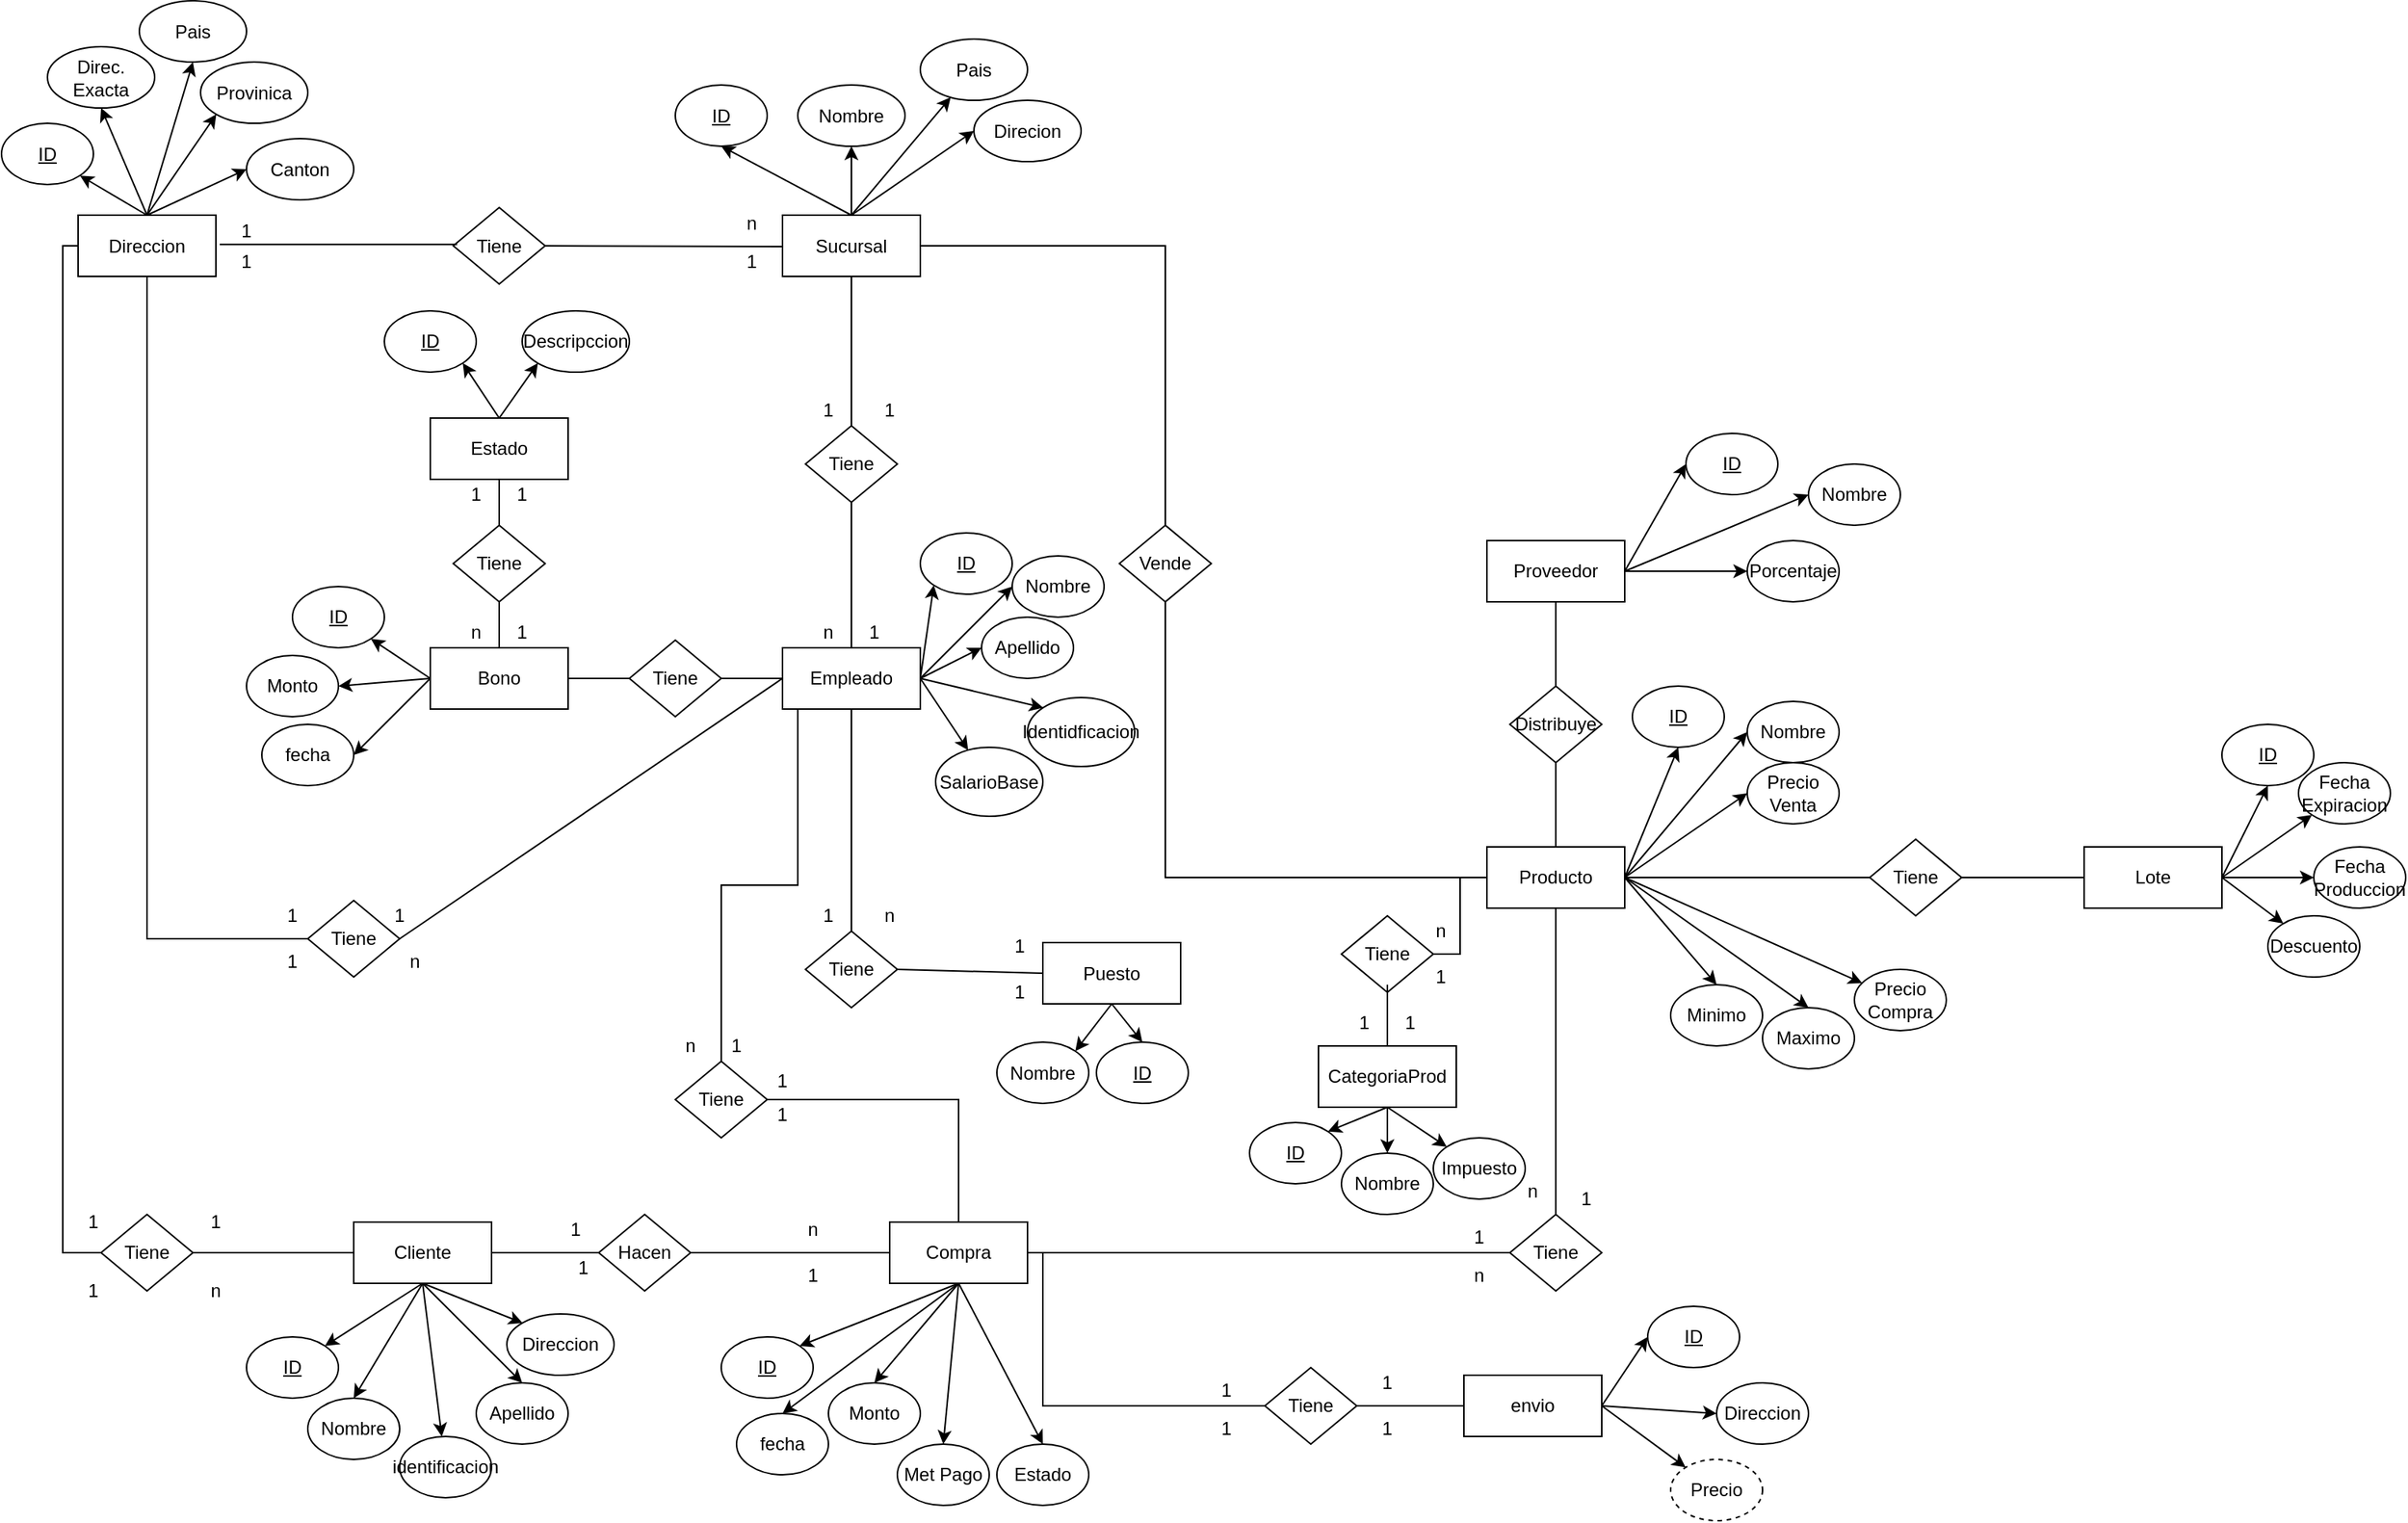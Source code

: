 <mxfile version="15.7.1" type="github">
  <diagram id="ENGJdk5pA8UJw1FiYDUX" name="Page-1">
    <mxGraphModel dx="2297" dy="1850" grid="1" gridSize="10" guides="1" tooltips="1" connect="1" arrows="1" fold="1" page="1" pageScale="1" pageWidth="850" pageHeight="1100" math="0" shadow="0">
      <root>
        <mxCell id="0" />
        <mxCell id="1" parent="0" />
        <mxCell id="Ehb19PiIv6LKmTPcDfT7-22" style="rounded=0;orthogonalLoop=1;jettySize=auto;html=1;exitX=0.5;exitY=0;exitDx=0;exitDy=0;entryX=0.5;entryY=1;entryDx=0;entryDy=0;" parent="1" source="Ehb19PiIv6LKmTPcDfT7-1" target="Ehb19PiIv6LKmTPcDfT7-20" edge="1">
          <mxGeometry relative="1" as="geometry" />
        </mxCell>
        <mxCell id="Ehb19PiIv6LKmTPcDfT7-23" style="edgeStyle=none;rounded=0;orthogonalLoop=1;jettySize=auto;html=1;exitX=0.5;exitY=0;exitDx=0;exitDy=0;entryX=0.5;entryY=1;entryDx=0;entryDy=0;" parent="1" source="Ehb19PiIv6LKmTPcDfT7-1" target="Ehb19PiIv6LKmTPcDfT7-9" edge="1">
          <mxGeometry relative="1" as="geometry" />
        </mxCell>
        <mxCell id="Ehb19PiIv6LKmTPcDfT7-24" style="edgeStyle=none;rounded=0;orthogonalLoop=1;jettySize=auto;html=1;exitX=0.5;exitY=0;exitDx=0;exitDy=0;" parent="1" source="Ehb19PiIv6LKmTPcDfT7-1" target="Ehb19PiIv6LKmTPcDfT7-10" edge="1">
          <mxGeometry relative="1" as="geometry" />
        </mxCell>
        <mxCell id="rZ9lUl_BrtyxJuCUCGFe-35" style="edgeStyle=none;rounded=0;orthogonalLoop=1;jettySize=auto;html=1;exitX=0.5;exitY=0;exitDx=0;exitDy=0;entryX=0;entryY=0.5;entryDx=0;entryDy=0;" edge="1" parent="1" source="Ehb19PiIv6LKmTPcDfT7-1" target="rZ9lUl_BrtyxJuCUCGFe-34">
          <mxGeometry relative="1" as="geometry" />
        </mxCell>
        <mxCell id="Ehb19PiIv6LKmTPcDfT7-1" value="Sucursal" style="rounded=0;whiteSpace=wrap;html=1;" parent="1" vertex="1">
          <mxGeometry x="10" y="-842.5" width="90" height="40" as="geometry" />
        </mxCell>
        <mxCell id="rZ9lUl_BrtyxJuCUCGFe-1" style="rounded=0;orthogonalLoop=1;jettySize=auto;html=1;exitX=1;exitY=0.5;exitDx=0;exitDy=0;entryX=0;entryY=1;entryDx=0;entryDy=0;" edge="1" parent="1" source="Ehb19PiIv6LKmTPcDfT7-2" target="Ehb19PiIv6LKmTPcDfT7-19">
          <mxGeometry relative="1" as="geometry" />
        </mxCell>
        <mxCell id="rZ9lUl_BrtyxJuCUCGFe-2" style="edgeStyle=none;rounded=0;orthogonalLoop=1;jettySize=auto;html=1;exitX=1;exitY=0.5;exitDx=0;exitDy=0;entryX=0;entryY=0.5;entryDx=0;entryDy=0;" edge="1" parent="1" source="Ehb19PiIv6LKmTPcDfT7-2" target="Ehb19PiIv6LKmTPcDfT7-11">
          <mxGeometry relative="1" as="geometry" />
        </mxCell>
        <mxCell id="rZ9lUl_BrtyxJuCUCGFe-3" style="edgeStyle=none;rounded=0;orthogonalLoop=1;jettySize=auto;html=1;exitX=1;exitY=0.5;exitDx=0;exitDy=0;entryX=0;entryY=0.5;entryDx=0;entryDy=0;" edge="1" parent="1" source="Ehb19PiIv6LKmTPcDfT7-2" target="Ehb19PiIv6LKmTPcDfT7-13">
          <mxGeometry relative="1" as="geometry" />
        </mxCell>
        <mxCell id="rZ9lUl_BrtyxJuCUCGFe-191" style="rounded=0;orthogonalLoop=1;jettySize=auto;html=1;exitX=1;exitY=0.5;exitDx=0;exitDy=0;entryX=0;entryY=0;entryDx=0;entryDy=0;" edge="1" parent="1" source="Ehb19PiIv6LKmTPcDfT7-2" target="rZ9lUl_BrtyxJuCUCGFe-189">
          <mxGeometry relative="1" as="geometry" />
        </mxCell>
        <mxCell id="rZ9lUl_BrtyxJuCUCGFe-192" style="edgeStyle=none;rounded=0;orthogonalLoop=1;jettySize=auto;html=1;exitX=1;exitY=0.5;exitDx=0;exitDy=0;" edge="1" parent="1" source="Ehb19PiIv6LKmTPcDfT7-2" target="Ehb19PiIv6LKmTPcDfT7-14">
          <mxGeometry relative="1" as="geometry" />
        </mxCell>
        <mxCell id="Ehb19PiIv6LKmTPcDfT7-2" value="Empleado" style="rounded=0;whiteSpace=wrap;html=1;" parent="1" vertex="1">
          <mxGeometry x="10" y="-560" width="90" height="40" as="geometry" />
        </mxCell>
        <mxCell id="Ehb19PiIv6LKmTPcDfT7-41" style="edgeStyle=none;rounded=0;orthogonalLoop=1;jettySize=auto;html=1;exitX=1;exitY=0.5;exitDx=0;exitDy=0;entryX=0;entryY=0.5;entryDx=0;entryDy=0;" parent="1" source="Ehb19PiIv6LKmTPcDfT7-3" target="Ehb19PiIv6LKmTPcDfT7-21" edge="1">
          <mxGeometry relative="1" as="geometry" />
        </mxCell>
        <mxCell id="Ehb19PiIv6LKmTPcDfT7-42" style="edgeStyle=none;rounded=0;orthogonalLoop=1;jettySize=auto;html=1;exitX=1;exitY=0.5;exitDx=0;exitDy=0;entryX=0;entryY=0.5;entryDx=0;entryDy=0;" parent="1" source="Ehb19PiIv6LKmTPcDfT7-3" target="Ehb19PiIv6LKmTPcDfT7-16" edge="1">
          <mxGeometry relative="1" as="geometry" />
        </mxCell>
        <mxCell id="Ehb19PiIv6LKmTPcDfT7-43" style="edgeStyle=none;rounded=0;orthogonalLoop=1;jettySize=auto;html=1;exitX=1;exitY=0.5;exitDx=0;exitDy=0;entryX=0;entryY=0.5;entryDx=0;entryDy=0;" parent="1" source="Ehb19PiIv6LKmTPcDfT7-3" target="Ehb19PiIv6LKmTPcDfT7-17" edge="1">
          <mxGeometry relative="1" as="geometry" />
        </mxCell>
        <mxCell id="Ehb19PiIv6LKmTPcDfT7-3" value="Proveedor" style="rounded=0;whiteSpace=wrap;html=1;" parent="1" vertex="1">
          <mxGeometry x="470" y="-630" width="90" height="40" as="geometry" />
        </mxCell>
        <mxCell id="Ehb19PiIv6LKmTPcDfT7-51" style="edgeStyle=none;rounded=0;orthogonalLoop=1;jettySize=auto;html=1;exitX=1;exitY=0.5;exitDx=0;exitDy=0;entryX=0;entryY=0.5;entryDx=0;entryDy=0;" parent="1" source="Ehb19PiIv6LKmTPcDfT7-4" target="Ehb19PiIv6LKmTPcDfT7-47" edge="1">
          <mxGeometry relative="1" as="geometry" />
        </mxCell>
        <mxCell id="Ehb19PiIv6LKmTPcDfT7-52" style="edgeStyle=none;rounded=0;orthogonalLoop=1;jettySize=auto;html=1;exitX=1;exitY=0.5;exitDx=0;exitDy=0;entryX=0;entryY=0.5;entryDx=0;entryDy=0;" parent="1" source="Ehb19PiIv6LKmTPcDfT7-4" target="Ehb19PiIv6LKmTPcDfT7-49" edge="1">
          <mxGeometry relative="1" as="geometry" />
        </mxCell>
        <mxCell id="Ehb19PiIv6LKmTPcDfT7-53" style="edgeStyle=none;rounded=0;orthogonalLoop=1;jettySize=auto;html=1;exitX=1;exitY=0.5;exitDx=0;exitDy=0;" parent="1" source="Ehb19PiIv6LKmTPcDfT7-4" target="Ehb19PiIv6LKmTPcDfT7-48" edge="1">
          <mxGeometry relative="1" as="geometry" />
        </mxCell>
        <mxCell id="rZ9lUl_BrtyxJuCUCGFe-23" style="edgeStyle=none;rounded=0;orthogonalLoop=1;jettySize=auto;html=1;exitX=1;exitY=0.5;exitDx=0;exitDy=0;entryX=0.5;entryY=0;entryDx=0;entryDy=0;" edge="1" parent="1" source="Ehb19PiIv6LKmTPcDfT7-4" target="rZ9lUl_BrtyxJuCUCGFe-22">
          <mxGeometry relative="1" as="geometry" />
        </mxCell>
        <mxCell id="rZ9lUl_BrtyxJuCUCGFe-24" style="edgeStyle=none;rounded=0;orthogonalLoop=1;jettySize=auto;html=1;exitX=1;exitY=0.5;exitDx=0;exitDy=0;entryX=0.5;entryY=0;entryDx=0;entryDy=0;" edge="1" parent="1" source="Ehb19PiIv6LKmTPcDfT7-4" target="rZ9lUl_BrtyxJuCUCGFe-21">
          <mxGeometry relative="1" as="geometry" />
        </mxCell>
        <mxCell id="rZ9lUl_BrtyxJuCUCGFe-60" style="edgeStyle=none;rounded=0;orthogonalLoop=1;jettySize=auto;html=1;exitX=1;exitY=0.5;exitDx=0;exitDy=0;entryX=0.5;entryY=1;entryDx=0;entryDy=0;" edge="1" parent="1" source="Ehb19PiIv6LKmTPcDfT7-4" target="rZ9lUl_BrtyxJuCUCGFe-59">
          <mxGeometry relative="1" as="geometry" />
        </mxCell>
        <mxCell id="Ehb19PiIv6LKmTPcDfT7-4" value="Producto" style="rounded=0;whiteSpace=wrap;html=1;" parent="1" vertex="1">
          <mxGeometry x="470" y="-430" width="90" height="40" as="geometry" />
        </mxCell>
        <mxCell id="rZ9lUl_BrtyxJuCUCGFe-163" style="edgeStyle=none;rounded=0;orthogonalLoop=1;jettySize=auto;html=1;exitX=0.5;exitY=1;exitDx=0;exitDy=0;entryX=0;entryY=0;entryDx=0;entryDy=0;" edge="1" parent="1" source="Ehb19PiIv6LKmTPcDfT7-5" target="rZ9lUl_BrtyxJuCUCGFe-25">
          <mxGeometry relative="1" as="geometry" />
        </mxCell>
        <mxCell id="rZ9lUl_BrtyxJuCUCGFe-164" style="edgeStyle=none;rounded=0;orthogonalLoop=1;jettySize=auto;html=1;exitX=0.5;exitY=1;exitDx=0;exitDy=0;entryX=0.5;entryY=0;entryDx=0;entryDy=0;" edge="1" parent="1" source="Ehb19PiIv6LKmTPcDfT7-5" target="Ehb19PiIv6LKmTPcDfT7-76">
          <mxGeometry relative="1" as="geometry" />
        </mxCell>
        <mxCell id="rZ9lUl_BrtyxJuCUCGFe-165" style="edgeStyle=none;rounded=0;orthogonalLoop=1;jettySize=auto;html=1;exitX=0.5;exitY=1;exitDx=0;exitDy=0;entryX=1;entryY=0;entryDx=0;entryDy=0;" edge="1" parent="1" source="Ehb19PiIv6LKmTPcDfT7-5" target="Ehb19PiIv6LKmTPcDfT7-75">
          <mxGeometry relative="1" as="geometry" />
        </mxCell>
        <mxCell id="Ehb19PiIv6LKmTPcDfT7-5" value="CategoriaProd" style="rounded=0;whiteSpace=wrap;html=1;" parent="1" vertex="1">
          <mxGeometry x="360" y="-300" width="90" height="40" as="geometry" />
        </mxCell>
        <mxCell id="rZ9lUl_BrtyxJuCUCGFe-118" style="edgeStyle=none;rounded=0;orthogonalLoop=1;jettySize=auto;html=1;exitX=0.5;exitY=1;exitDx=0;exitDy=0;entryX=0;entryY=0;entryDx=0;entryDy=0;" edge="1" parent="1" source="Ehb19PiIv6LKmTPcDfT7-6" target="Ehb19PiIv6LKmTPcDfT7-70">
          <mxGeometry relative="1" as="geometry" />
        </mxCell>
        <mxCell id="rZ9lUl_BrtyxJuCUCGFe-119" style="edgeStyle=none;rounded=0;orthogonalLoop=1;jettySize=auto;html=1;exitX=0.5;exitY=1;exitDx=0;exitDy=0;entryX=0.5;entryY=0;entryDx=0;entryDy=0;" edge="1" parent="1" source="Ehb19PiIv6LKmTPcDfT7-6" target="Ehb19PiIv6LKmTPcDfT7-66">
          <mxGeometry relative="1" as="geometry" />
        </mxCell>
        <mxCell id="rZ9lUl_BrtyxJuCUCGFe-120" style="edgeStyle=none;rounded=0;orthogonalLoop=1;jettySize=auto;html=1;exitX=0.5;exitY=1;exitDx=0;exitDy=0;entryX=0.5;entryY=0;entryDx=0;entryDy=0;" edge="1" parent="1" source="Ehb19PiIv6LKmTPcDfT7-6" target="Ehb19PiIv6LKmTPcDfT7-65">
          <mxGeometry relative="1" as="geometry" />
        </mxCell>
        <mxCell id="rZ9lUl_BrtyxJuCUCGFe-121" style="edgeStyle=none;rounded=0;orthogonalLoop=1;jettySize=auto;html=1;exitX=0.5;exitY=1;exitDx=0;exitDy=0;entryX=1;entryY=0;entryDx=0;entryDy=0;" edge="1" parent="1" source="Ehb19PiIv6LKmTPcDfT7-6" target="Ehb19PiIv6LKmTPcDfT7-64">
          <mxGeometry relative="1" as="geometry" />
        </mxCell>
        <mxCell id="rZ9lUl_BrtyxJuCUCGFe-152" style="rounded=0;orthogonalLoop=1;jettySize=auto;html=1;exitX=0.5;exitY=1;exitDx=0;exitDy=0;" edge="1" parent="1" source="Ehb19PiIv6LKmTPcDfT7-6" target="rZ9lUl_BrtyxJuCUCGFe-151">
          <mxGeometry relative="1" as="geometry" />
        </mxCell>
        <mxCell id="Ehb19PiIv6LKmTPcDfT7-6" value="Cliente" style="rounded=0;whiteSpace=wrap;html=1;" parent="1" vertex="1">
          <mxGeometry x="-270" y="-185" width="90" height="40" as="geometry" />
        </mxCell>
        <mxCell id="Ehb19PiIv6LKmTPcDfT7-63" style="edgeStyle=none;rounded=0;orthogonalLoop=1;jettySize=auto;html=1;exitX=0.5;exitY=1;exitDx=0;exitDy=0;entryX=0.5;entryY=0;entryDx=0;entryDy=0;" parent="1" source="Ehb19PiIv6LKmTPcDfT7-7" target="Ehb19PiIv6LKmTPcDfT7-62" edge="1">
          <mxGeometry relative="1" as="geometry" />
        </mxCell>
        <mxCell id="rZ9lUl_BrtyxJuCUCGFe-28" style="edgeStyle=none;rounded=0;orthogonalLoop=1;jettySize=auto;html=1;exitX=0.5;exitY=1;exitDx=0;exitDy=0;entryX=0.5;entryY=0;entryDx=0;entryDy=0;" edge="1" parent="1" source="Ehb19PiIv6LKmTPcDfT7-7" target="rZ9lUl_BrtyxJuCUCGFe-27">
          <mxGeometry relative="1" as="geometry" />
        </mxCell>
        <mxCell id="rZ9lUl_BrtyxJuCUCGFe-33" style="edgeStyle=none;rounded=0;orthogonalLoop=1;jettySize=auto;html=1;exitX=0.5;exitY=1;exitDx=0;exitDy=0;entryX=0.5;entryY=0;entryDx=0;entryDy=0;" edge="1" parent="1" source="Ehb19PiIv6LKmTPcDfT7-7" target="rZ9lUl_BrtyxJuCUCGFe-31">
          <mxGeometry relative="1" as="geometry" />
        </mxCell>
        <mxCell id="rZ9lUl_BrtyxJuCUCGFe-160" style="edgeStyle=none;rounded=0;orthogonalLoop=1;jettySize=auto;html=1;exitX=0.5;exitY=1;exitDx=0;exitDy=0;entryX=0.5;entryY=0;entryDx=0;entryDy=0;" edge="1" parent="1" source="Ehb19PiIv6LKmTPcDfT7-7" target="rZ9lUl_BrtyxJuCUCGFe-159">
          <mxGeometry relative="1" as="geometry" />
        </mxCell>
        <mxCell id="rZ9lUl_BrtyxJuCUCGFe-176" style="rounded=0;orthogonalLoop=1;jettySize=auto;html=1;exitX=0.5;exitY=1;exitDx=0;exitDy=0;entryX=1;entryY=0;entryDx=0;entryDy=0;" edge="1" parent="1" source="Ehb19PiIv6LKmTPcDfT7-7" target="Ehb19PiIv6LKmTPcDfT7-60">
          <mxGeometry relative="1" as="geometry" />
        </mxCell>
        <mxCell id="Ehb19PiIv6LKmTPcDfT7-7" value="Compra" style="rounded=0;whiteSpace=wrap;html=1;" parent="1" vertex="1">
          <mxGeometry x="80" y="-185" width="90" height="40" as="geometry" />
        </mxCell>
        <mxCell id="Ehb19PiIv6LKmTPcDfT7-9" value="Nombre" style="ellipse;whiteSpace=wrap;html=1;" parent="1" vertex="1">
          <mxGeometry x="20" y="-927.5" width="70" height="40" as="geometry" />
        </mxCell>
        <mxCell id="Ehb19PiIv6LKmTPcDfT7-10" value="Pais" style="ellipse;whiteSpace=wrap;html=1;" parent="1" vertex="1">
          <mxGeometry x="100" y="-957.5" width="70" height="40" as="geometry" />
        </mxCell>
        <mxCell id="Ehb19PiIv6LKmTPcDfT7-11" value="Nombre" style="ellipse;whiteSpace=wrap;html=1;" parent="1" vertex="1">
          <mxGeometry x="160" y="-620" width="60" height="40" as="geometry" />
        </mxCell>
        <mxCell id="Ehb19PiIv6LKmTPcDfT7-13" value="Apellido" style="ellipse;whiteSpace=wrap;html=1;" parent="1" vertex="1">
          <mxGeometry x="140" y="-580" width="60" height="40" as="geometry" />
        </mxCell>
        <mxCell id="Ehb19PiIv6LKmTPcDfT7-14" value="SalarioBase" style="ellipse;whiteSpace=wrap;html=1;" parent="1" vertex="1">
          <mxGeometry x="110" y="-495" width="70" height="45" as="geometry" />
        </mxCell>
        <mxCell id="Ehb19PiIv6LKmTPcDfT7-16" value="Nombre" style="ellipse;whiteSpace=wrap;html=1;" parent="1" vertex="1">
          <mxGeometry x="680" y="-680" width="60" height="40" as="geometry" />
        </mxCell>
        <mxCell id="Ehb19PiIv6LKmTPcDfT7-17" value="Porcentaje" style="ellipse;whiteSpace=wrap;html=1;" parent="1" vertex="1">
          <mxGeometry x="640" y="-630" width="60" height="40" as="geometry" />
        </mxCell>
        <mxCell id="Ehb19PiIv6LKmTPcDfT7-19" value="&lt;u&gt;ID&lt;/u&gt;" style="ellipse;whiteSpace=wrap;html=1;" parent="1" vertex="1">
          <mxGeometry x="100" y="-635" width="60" height="40" as="geometry" />
        </mxCell>
        <mxCell id="Ehb19PiIv6LKmTPcDfT7-20" value="&lt;u&gt;ID&lt;/u&gt;" style="ellipse;whiteSpace=wrap;html=1;" parent="1" vertex="1">
          <mxGeometry x="-60" y="-927.5" width="60" height="40" as="geometry" />
        </mxCell>
        <mxCell id="Ehb19PiIv6LKmTPcDfT7-21" value="&lt;u&gt;ID&lt;/u&gt;" style="ellipse;whiteSpace=wrap;html=1;" parent="1" vertex="1">
          <mxGeometry x="600" y="-700" width="60" height="40" as="geometry" />
        </mxCell>
        <mxCell id="Ehb19PiIv6LKmTPcDfT7-25" value="Tiene" style="rhombus;whiteSpace=wrap;html=1;" parent="1" vertex="1">
          <mxGeometry x="25" y="-705" width="60" height="50" as="geometry" />
        </mxCell>
        <mxCell id="Ehb19PiIv6LKmTPcDfT7-27" value="" style="endArrow=none;html=1;rounded=0;entryX=0.5;entryY=1;entryDx=0;entryDy=0;exitX=0.5;exitY=0;exitDx=0;exitDy=0;" parent="1" source="Ehb19PiIv6LKmTPcDfT7-25" target="Ehb19PiIv6LKmTPcDfT7-1" edge="1">
          <mxGeometry width="50" height="50" relative="1" as="geometry">
            <mxPoint x="-60" y="-650" as="sourcePoint" />
            <mxPoint x="-10" y="-700" as="targetPoint" />
          </mxGeometry>
        </mxCell>
        <mxCell id="Ehb19PiIv6LKmTPcDfT7-28" value="" style="endArrow=none;html=1;rounded=0;exitX=0.5;exitY=0;exitDx=0;exitDy=0;entryX=0.5;entryY=1;entryDx=0;entryDy=0;" parent="1" source="Ehb19PiIv6LKmTPcDfT7-2" target="Ehb19PiIv6LKmTPcDfT7-25" edge="1">
          <mxGeometry width="50" height="50" relative="1" as="geometry">
            <mxPoint x="54.5" y="-565" as="sourcePoint" />
            <mxPoint x="120" y="-610" as="targetPoint" />
          </mxGeometry>
        </mxCell>
        <mxCell id="Ehb19PiIv6LKmTPcDfT7-40" value="Distribuye" style="rhombus;whiteSpace=wrap;html=1;" parent="1" vertex="1">
          <mxGeometry x="485" y="-535" width="60" height="50" as="geometry" />
        </mxCell>
        <mxCell id="Ehb19PiIv6LKmTPcDfT7-44" value="" style="endArrow=none;html=1;rounded=0;exitX=0.5;exitY=0;exitDx=0;exitDy=0;entryX=0.5;entryY=1;entryDx=0;entryDy=0;" parent="1" source="Ehb19PiIv6LKmTPcDfT7-40" target="Ehb19PiIv6LKmTPcDfT7-3" edge="1">
          <mxGeometry width="50" height="50" relative="1" as="geometry">
            <mxPoint x="514.33" y="-530" as="sourcePoint" />
            <mxPoint x="514.33" y="-590" as="targetPoint" />
          </mxGeometry>
        </mxCell>
        <mxCell id="Ehb19PiIv6LKmTPcDfT7-45" value="" style="endArrow=none;html=1;rounded=0;exitX=0.5;exitY=0;exitDx=0;exitDy=0;entryX=0.5;entryY=1;entryDx=0;entryDy=0;" parent="1" source="Ehb19PiIv6LKmTPcDfT7-4" target="Ehb19PiIv6LKmTPcDfT7-40" edge="1">
          <mxGeometry width="50" height="50" relative="1" as="geometry">
            <mxPoint x="514.33" y="-430" as="sourcePoint" />
            <mxPoint x="514.33" y="-490" as="targetPoint" />
          </mxGeometry>
        </mxCell>
        <mxCell id="Ehb19PiIv6LKmTPcDfT7-47" value="Nombre" style="ellipse;whiteSpace=wrap;html=1;" parent="1" vertex="1">
          <mxGeometry x="640" y="-525" width="60" height="40" as="geometry" />
        </mxCell>
        <mxCell id="Ehb19PiIv6LKmTPcDfT7-48" value="Precio Compra" style="ellipse;whiteSpace=wrap;html=1;" parent="1" vertex="1">
          <mxGeometry x="710" y="-350" width="60" height="40" as="geometry" />
        </mxCell>
        <mxCell id="Ehb19PiIv6LKmTPcDfT7-49" value="Precio Venta" style="ellipse;whiteSpace=wrap;html=1;" parent="1" vertex="1">
          <mxGeometry x="640" y="-485" width="60" height="40" as="geometry" />
        </mxCell>
        <mxCell id="Ehb19PiIv6LKmTPcDfT7-54" value="Hacen" style="rhombus;whiteSpace=wrap;html=1;" parent="1" vertex="1">
          <mxGeometry x="-110" y="-190" width="60" height="50" as="geometry" />
        </mxCell>
        <mxCell id="Ehb19PiIv6LKmTPcDfT7-55" value="" style="endArrow=none;html=1;rounded=0;entryX=1;entryY=0.5;entryDx=0;entryDy=0;exitX=0;exitY=0.5;exitDx=0;exitDy=0;" parent="1" target="Ehb19PiIv6LKmTPcDfT7-6" edge="1">
          <mxGeometry width="50" height="50" relative="1" as="geometry">
            <mxPoint x="-110" y="-165" as="sourcePoint" />
            <mxPoint x="-190" y="-20" as="targetPoint" />
          </mxGeometry>
        </mxCell>
        <mxCell id="Ehb19PiIv6LKmTPcDfT7-56" value="" style="endArrow=none;html=1;rounded=0;exitX=1;exitY=0.5;exitDx=0;exitDy=0;entryX=0;entryY=0.5;entryDx=0;entryDy=0;" parent="1" source="Ehb19PiIv6LKmTPcDfT7-54" target="Ehb19PiIv6LKmTPcDfT7-7" edge="1">
          <mxGeometry width="50" height="50" relative="1" as="geometry">
            <mxPoint x="210" y="-150" as="sourcePoint" />
            <mxPoint x="260" y="-200" as="targetPoint" />
          </mxGeometry>
        </mxCell>
        <mxCell id="Ehb19PiIv6LKmTPcDfT7-57" value="Tiene" style="rhombus;whiteSpace=wrap;html=1;" parent="1" vertex="1">
          <mxGeometry x="485" y="-190" width="60" height="50" as="geometry" />
        </mxCell>
        <mxCell id="Ehb19PiIv6LKmTPcDfT7-58" value="" style="endArrow=none;html=1;rounded=0;exitX=1;exitY=0.5;exitDx=0;exitDy=0;entryX=0;entryY=0.5;entryDx=0;entryDy=0;" parent="1" source="Ehb19PiIv6LKmTPcDfT7-7" target="Ehb19PiIv6LKmTPcDfT7-57" edge="1">
          <mxGeometry width="50" height="50" relative="1" as="geometry">
            <mxPoint x="410" y="-200" as="sourcePoint" />
            <mxPoint x="460" y="-250" as="targetPoint" />
          </mxGeometry>
        </mxCell>
        <mxCell id="Ehb19PiIv6LKmTPcDfT7-59" value="" style="endArrow=none;html=1;rounded=0;entryX=0.5;entryY=1;entryDx=0;entryDy=0;exitX=0.5;exitY=0;exitDx=0;exitDy=0;" parent="1" source="Ehb19PiIv6LKmTPcDfT7-57" target="Ehb19PiIv6LKmTPcDfT7-4" edge="1">
          <mxGeometry width="50" height="50" relative="1" as="geometry">
            <mxPoint x="450" y="-310" as="sourcePoint" />
            <mxPoint x="500" y="-360" as="targetPoint" />
          </mxGeometry>
        </mxCell>
        <mxCell id="Ehb19PiIv6LKmTPcDfT7-60" value="&lt;u&gt;ID&lt;/u&gt;" style="ellipse;whiteSpace=wrap;html=1;" parent="1" vertex="1">
          <mxGeometry x="-30" y="-110" width="60" height="40" as="geometry" />
        </mxCell>
        <mxCell id="Ehb19PiIv6LKmTPcDfT7-62" value="fecha" style="ellipse;whiteSpace=wrap;html=1;" parent="1" vertex="1">
          <mxGeometry x="-20" y="-60" width="60" height="40" as="geometry" />
        </mxCell>
        <mxCell id="Ehb19PiIv6LKmTPcDfT7-64" value="&lt;u&gt;ID&lt;/u&gt;" style="ellipse;whiteSpace=wrap;html=1;" parent="1" vertex="1">
          <mxGeometry x="-340" y="-110" width="60" height="40" as="geometry" />
        </mxCell>
        <mxCell id="Ehb19PiIv6LKmTPcDfT7-65" value="Nombre" style="ellipse;whiteSpace=wrap;html=1;" parent="1" vertex="1">
          <mxGeometry x="-300" y="-70" width="60" height="40" as="geometry" />
        </mxCell>
        <mxCell id="Ehb19PiIv6LKmTPcDfT7-66" value="Apellido" style="ellipse;whiteSpace=wrap;html=1;" parent="1" vertex="1">
          <mxGeometry x="-190" y="-80" width="60" height="40" as="geometry" />
        </mxCell>
        <mxCell id="Ehb19PiIv6LKmTPcDfT7-70" value="Direccion" style="ellipse;whiteSpace=wrap;html=1;" parent="1" vertex="1">
          <mxGeometry x="-170" y="-125" width="70" height="40" as="geometry" />
        </mxCell>
        <mxCell id="Ehb19PiIv6LKmTPcDfT7-72" value="Tiene" style="rhombus;whiteSpace=wrap;html=1;" parent="1" vertex="1">
          <mxGeometry x="375" y="-385" width="60" height="50" as="geometry" />
        </mxCell>
        <mxCell id="Ehb19PiIv6LKmTPcDfT7-74" value="" style="endArrow=none;html=1;rounded=0;entryX=0;entryY=0.5;entryDx=0;entryDy=0;exitX=1;exitY=0.5;exitDx=0;exitDy=0;edgeStyle=orthogonalEdgeStyle;" parent="1" source="Ehb19PiIv6LKmTPcDfT7-72" target="Ehb19PiIv6LKmTPcDfT7-4" edge="1">
          <mxGeometry width="50" height="50" relative="1" as="geometry">
            <mxPoint x="410" y="-290" as="sourcePoint" />
            <mxPoint x="460" y="-340" as="targetPoint" />
          </mxGeometry>
        </mxCell>
        <mxCell id="Ehb19PiIv6LKmTPcDfT7-75" value="&lt;u&gt;ID&lt;/u&gt;" style="ellipse;whiteSpace=wrap;html=1;" parent="1" vertex="1">
          <mxGeometry x="315" y="-250" width="60" height="40" as="geometry" />
        </mxCell>
        <mxCell id="Ehb19PiIv6LKmTPcDfT7-76" value="Nombre" style="ellipse;whiteSpace=wrap;html=1;" parent="1" vertex="1">
          <mxGeometry x="375" y="-230" width="60" height="40" as="geometry" />
        </mxCell>
        <mxCell id="Ehb19PiIv6LKmTPcDfT7-79" value="Fecha Produccion" style="ellipse;whiteSpace=wrap;html=1;" parent="1" vertex="1">
          <mxGeometry x="1010" y="-430" width="60" height="40" as="geometry" />
        </mxCell>
        <mxCell id="Ehb19PiIv6LKmTPcDfT7-83" value="Vende" style="rhombus;whiteSpace=wrap;html=1;" parent="1" vertex="1">
          <mxGeometry x="230" y="-640" width="60" height="50" as="geometry" />
        </mxCell>
        <mxCell id="Ehb19PiIv6LKmTPcDfT7-84" value="" style="endArrow=none;html=1;rounded=0;exitX=1;exitY=0.5;exitDx=0;exitDy=0;entryX=0.5;entryY=0;entryDx=0;entryDy=0;edgeStyle=orthogonalEdgeStyle;" parent="1" source="Ehb19PiIv6LKmTPcDfT7-1" target="Ehb19PiIv6LKmTPcDfT7-83" edge="1">
          <mxGeometry width="50" height="50" relative="1" as="geometry">
            <mxPoint x="210" y="-690" as="sourcePoint" />
            <mxPoint x="260" y="-740" as="targetPoint" />
          </mxGeometry>
        </mxCell>
        <mxCell id="Ehb19PiIv6LKmTPcDfT7-86" value="" style="endArrow=none;html=1;rounded=0;entryX=0.5;entryY=1;entryDx=0;entryDy=0;exitX=0;exitY=0.5;exitDx=0;exitDy=0;edgeStyle=orthogonalEdgeStyle;" parent="1" source="Ehb19PiIv6LKmTPcDfT7-4" target="Ehb19PiIv6LKmTPcDfT7-83" edge="1">
          <mxGeometry width="50" height="50" relative="1" as="geometry">
            <mxPoint x="230" y="-450" as="sourcePoint" />
            <mxPoint x="280" y="-500" as="targetPoint" />
          </mxGeometry>
        </mxCell>
        <mxCell id="GA1GhynCRn1cI76Y5Yom-1" value="Tiene" style="rhombus;whiteSpace=wrap;html=1;" parent="1" vertex="1">
          <mxGeometry x="25" y="-375" width="60" height="50" as="geometry" />
        </mxCell>
        <mxCell id="GA1GhynCRn1cI76Y5Yom-2" value="" style="endArrow=none;html=1;rounded=0;entryX=0.5;entryY=1;entryDx=0;entryDy=0;exitX=0.5;exitY=0;exitDx=0;exitDy=0;" parent="1" source="GA1GhynCRn1cI76Y5Yom-1" target="Ehb19PiIv6LKmTPcDfT7-2" edge="1">
          <mxGeometry width="50" height="50" relative="1" as="geometry">
            <mxPoint x="-30" y="-340" as="sourcePoint" />
            <mxPoint x="20" y="-390" as="targetPoint" />
          </mxGeometry>
        </mxCell>
        <mxCell id="rZ9lUl_BrtyxJuCUCGFe-132" style="edgeStyle=none;rounded=0;orthogonalLoop=1;jettySize=auto;html=1;exitX=0.5;exitY=1;exitDx=0;exitDy=0;entryX=1;entryY=0;entryDx=0;entryDy=0;" edge="1" parent="1" source="GA1GhynCRn1cI76Y5Yom-3" target="GA1GhynCRn1cI76Y5Yom-7">
          <mxGeometry relative="1" as="geometry" />
        </mxCell>
        <mxCell id="rZ9lUl_BrtyxJuCUCGFe-133" style="edgeStyle=none;rounded=0;orthogonalLoop=1;jettySize=auto;html=1;exitX=0.5;exitY=1;exitDx=0;exitDy=0;entryX=0.5;entryY=0;entryDx=0;entryDy=0;" edge="1" parent="1" source="GA1GhynCRn1cI76Y5Yom-3" target="GA1GhynCRn1cI76Y5Yom-6">
          <mxGeometry relative="1" as="geometry" />
        </mxCell>
        <mxCell id="GA1GhynCRn1cI76Y5Yom-3" value="Puesto" style="rounded=0;whiteSpace=wrap;html=1;" parent="1" vertex="1">
          <mxGeometry x="180" y="-367.5" width="90" height="40" as="geometry" />
        </mxCell>
        <mxCell id="GA1GhynCRn1cI76Y5Yom-6" value="&lt;u&gt;ID&lt;/u&gt;" style="ellipse;whiteSpace=wrap;html=1;" parent="1" vertex="1">
          <mxGeometry x="215" y="-302.5" width="60" height="40" as="geometry" />
        </mxCell>
        <mxCell id="GA1GhynCRn1cI76Y5Yom-7" value="Nombre" style="ellipse;whiteSpace=wrap;html=1;" parent="1" vertex="1">
          <mxGeometry x="150" y="-302.5" width="60" height="40" as="geometry" />
        </mxCell>
        <mxCell id="rZ9lUl_BrtyxJuCUCGFe-13" style="edgeStyle=none;rounded=0;orthogonalLoop=1;jettySize=auto;html=1;exitX=0;exitY=0.5;exitDx=0;exitDy=0;entryX=1;entryY=1;entryDx=0;entryDy=0;" edge="1" parent="1" source="rZ9lUl_BrtyxJuCUCGFe-6" target="rZ9lUl_BrtyxJuCUCGFe-11">
          <mxGeometry relative="1" as="geometry" />
        </mxCell>
        <mxCell id="rZ9lUl_BrtyxJuCUCGFe-16" style="edgeStyle=none;rounded=0;orthogonalLoop=1;jettySize=auto;html=1;exitX=0;exitY=0.5;exitDx=0;exitDy=0;entryX=1;entryY=0.5;entryDx=0;entryDy=0;" edge="1" parent="1" source="rZ9lUl_BrtyxJuCUCGFe-6" target="rZ9lUl_BrtyxJuCUCGFe-15">
          <mxGeometry relative="1" as="geometry" />
        </mxCell>
        <mxCell id="rZ9lUl_BrtyxJuCUCGFe-18" style="edgeStyle=none;rounded=0;orthogonalLoop=1;jettySize=auto;html=1;exitX=0;exitY=0.5;exitDx=0;exitDy=0;entryX=1;entryY=0.5;entryDx=0;entryDy=0;" edge="1" parent="1" source="rZ9lUl_BrtyxJuCUCGFe-6" target="rZ9lUl_BrtyxJuCUCGFe-17">
          <mxGeometry relative="1" as="geometry" />
        </mxCell>
        <mxCell id="rZ9lUl_BrtyxJuCUCGFe-6" value="Bono" style="rounded=0;whiteSpace=wrap;html=1;" vertex="1" parent="1">
          <mxGeometry x="-220" y="-560" width="90" height="40" as="geometry" />
        </mxCell>
        <mxCell id="rZ9lUl_BrtyxJuCUCGFe-7" value="Tiene" style="rhombus;whiteSpace=wrap;html=1;" vertex="1" parent="1">
          <mxGeometry x="-90" y="-565" width="60" height="50" as="geometry" />
        </mxCell>
        <mxCell id="rZ9lUl_BrtyxJuCUCGFe-9" value="" style="endArrow=none;html=1;rounded=0;entryX=0;entryY=0.5;entryDx=0;entryDy=0;exitX=1;exitY=0.5;exitDx=0;exitDy=0;" edge="1" parent="1" source="rZ9lUl_BrtyxJuCUCGFe-7" target="Ehb19PiIv6LKmTPcDfT7-2">
          <mxGeometry width="50" height="50" relative="1" as="geometry">
            <mxPoint x="-110" y="-420" as="sourcePoint" />
            <mxPoint x="-60" y="-470" as="targetPoint" />
          </mxGeometry>
        </mxCell>
        <mxCell id="rZ9lUl_BrtyxJuCUCGFe-10" value="" style="endArrow=none;html=1;rounded=0;entryX=0;entryY=0.5;entryDx=0;entryDy=0;exitX=1;exitY=0.5;exitDx=0;exitDy=0;" edge="1" parent="1" source="rZ9lUl_BrtyxJuCUCGFe-6" target="rZ9lUl_BrtyxJuCUCGFe-7">
          <mxGeometry width="50" height="50" relative="1" as="geometry">
            <mxPoint x="-80" y="-420" as="sourcePoint" />
            <mxPoint x="-30" y="-470" as="targetPoint" />
          </mxGeometry>
        </mxCell>
        <mxCell id="rZ9lUl_BrtyxJuCUCGFe-11" value="&lt;u&gt;ID&lt;/u&gt;" style="ellipse;whiteSpace=wrap;html=1;" vertex="1" parent="1">
          <mxGeometry x="-310" y="-600" width="60" height="40" as="geometry" />
        </mxCell>
        <mxCell id="rZ9lUl_BrtyxJuCUCGFe-15" value="Monto" style="ellipse;whiteSpace=wrap;html=1;" vertex="1" parent="1">
          <mxGeometry x="-340" y="-555" width="60" height="40" as="geometry" />
        </mxCell>
        <mxCell id="rZ9lUl_BrtyxJuCUCGFe-17" value="fecha" style="ellipse;whiteSpace=wrap;html=1;" vertex="1" parent="1">
          <mxGeometry x="-330" y="-510" width="60" height="40" as="geometry" />
        </mxCell>
        <mxCell id="rZ9lUl_BrtyxJuCUCGFe-19" value="Descuento" style="ellipse;whiteSpace=wrap;html=1;" vertex="1" parent="1">
          <mxGeometry x="980" y="-385" width="60" height="40" as="geometry" />
        </mxCell>
        <mxCell id="rZ9lUl_BrtyxJuCUCGFe-21" value="Minimo" style="ellipse;whiteSpace=wrap;html=1;" vertex="1" parent="1">
          <mxGeometry x="590" y="-340" width="60" height="40" as="geometry" />
        </mxCell>
        <mxCell id="rZ9lUl_BrtyxJuCUCGFe-22" value="Maximo" style="ellipse;whiteSpace=wrap;html=1;" vertex="1" parent="1">
          <mxGeometry x="650" y="-325" width="60" height="40" as="geometry" />
        </mxCell>
        <mxCell id="rZ9lUl_BrtyxJuCUCGFe-25" value="Impuesto" style="ellipse;whiteSpace=wrap;html=1;" vertex="1" parent="1">
          <mxGeometry x="435" y="-240" width="60" height="40" as="geometry" />
        </mxCell>
        <mxCell id="rZ9lUl_BrtyxJuCUCGFe-27" value="Monto" style="ellipse;whiteSpace=wrap;html=1;" vertex="1" parent="1">
          <mxGeometry x="40" y="-80" width="60" height="40" as="geometry" />
        </mxCell>
        <mxCell id="rZ9lUl_BrtyxJuCUCGFe-31" value="Met Pago" style="ellipse;whiteSpace=wrap;html=1;" vertex="1" parent="1">
          <mxGeometry x="85" y="-40" width="60" height="40" as="geometry" />
        </mxCell>
        <mxCell id="rZ9lUl_BrtyxJuCUCGFe-32" style="edgeStyle=none;rounded=0;orthogonalLoop=1;jettySize=auto;html=1;exitX=1;exitY=1;exitDx=0;exitDy=0;" edge="1" parent="1" source="rZ9lUl_BrtyxJuCUCGFe-27" target="rZ9lUl_BrtyxJuCUCGFe-27">
          <mxGeometry relative="1" as="geometry" />
        </mxCell>
        <mxCell id="rZ9lUl_BrtyxJuCUCGFe-34" value="Direcion" style="ellipse;whiteSpace=wrap;html=1;" vertex="1" parent="1">
          <mxGeometry x="135" y="-917.5" width="70" height="40" as="geometry" />
        </mxCell>
        <mxCell id="rZ9lUl_BrtyxJuCUCGFe-36" value="Tiene" style="rhombus;whiteSpace=wrap;html=1;" vertex="1" parent="1">
          <mxGeometry x="325" y="-90" width="60" height="50" as="geometry" />
        </mxCell>
        <mxCell id="rZ9lUl_BrtyxJuCUCGFe-45" style="rounded=0;orthogonalLoop=1;jettySize=auto;html=1;exitX=1;exitY=0.5;exitDx=0;exitDy=0;entryX=0;entryY=0.5;entryDx=0;entryDy=0;" edge="1" parent="1" source="rZ9lUl_BrtyxJuCUCGFe-37" target="rZ9lUl_BrtyxJuCUCGFe-44">
          <mxGeometry relative="1" as="geometry" />
        </mxCell>
        <mxCell id="rZ9lUl_BrtyxJuCUCGFe-51" style="edgeStyle=none;rounded=0;orthogonalLoop=1;jettySize=auto;html=1;exitX=1;exitY=0.5;exitDx=0;exitDy=0;entryX=0;entryY=0.5;entryDx=0;entryDy=0;" edge="1" parent="1" source="rZ9lUl_BrtyxJuCUCGFe-37" target="rZ9lUl_BrtyxJuCUCGFe-50">
          <mxGeometry relative="1" as="geometry" />
        </mxCell>
        <mxCell id="rZ9lUl_BrtyxJuCUCGFe-53" style="edgeStyle=none;rounded=0;orthogonalLoop=1;jettySize=auto;html=1;exitX=1;exitY=0.5;exitDx=0;exitDy=0;" edge="1" parent="1" source="rZ9lUl_BrtyxJuCUCGFe-37" target="rZ9lUl_BrtyxJuCUCGFe-52">
          <mxGeometry relative="1" as="geometry" />
        </mxCell>
        <mxCell id="rZ9lUl_BrtyxJuCUCGFe-37" value="envio" style="rounded=0;whiteSpace=wrap;html=1;" vertex="1" parent="1">
          <mxGeometry x="455" y="-85" width="90" height="40" as="geometry" />
        </mxCell>
        <mxCell id="rZ9lUl_BrtyxJuCUCGFe-39" value="" style="endArrow=none;html=1;rounded=0;exitX=1;exitY=0.5;exitDx=0;exitDy=0;entryX=0;entryY=0.5;entryDx=0;entryDy=0;" edge="1" parent="1" source="rZ9lUl_BrtyxJuCUCGFe-36" target="rZ9lUl_BrtyxJuCUCGFe-37">
          <mxGeometry width="50" height="50" relative="1" as="geometry">
            <mxPoint x="455" y="-30" as="sourcePoint" />
            <mxPoint x="505" y="-80" as="targetPoint" />
          </mxGeometry>
        </mxCell>
        <mxCell id="rZ9lUl_BrtyxJuCUCGFe-42" value="" style="endArrow=none;html=1;rounded=0;entryX=1;entryY=0.5;entryDx=0;entryDy=0;exitX=0;exitY=0.5;exitDx=0;exitDy=0;edgeStyle=orthogonalEdgeStyle;" edge="1" parent="1" source="rZ9lUl_BrtyxJuCUCGFe-36" target="Ehb19PiIv6LKmTPcDfT7-7">
          <mxGeometry width="50" height="50" relative="1" as="geometry">
            <mxPoint x="250" y="-65" as="sourcePoint" />
            <mxPoint x="240" y="-130" as="targetPoint" />
            <Array as="points">
              <mxPoint x="180" y="-65" />
              <mxPoint x="180" y="-165" />
            </Array>
          </mxGeometry>
        </mxCell>
        <mxCell id="rZ9lUl_BrtyxJuCUCGFe-44" value="&lt;u&gt;ID&lt;/u&gt;" style="ellipse;whiteSpace=wrap;html=1;" vertex="1" parent="1">
          <mxGeometry x="575" y="-130" width="60" height="40" as="geometry" />
        </mxCell>
        <mxCell id="rZ9lUl_BrtyxJuCUCGFe-50" value="Direccion" style="ellipse;whiteSpace=wrap;html=1;" vertex="1" parent="1">
          <mxGeometry x="620" y="-80" width="60" height="40" as="geometry" />
        </mxCell>
        <mxCell id="rZ9lUl_BrtyxJuCUCGFe-52" value="Precio" style="ellipse;whiteSpace=wrap;html=1;dashed=1;" vertex="1" parent="1">
          <mxGeometry x="590" y="-30" width="60" height="40" as="geometry" />
        </mxCell>
        <mxCell id="rZ9lUl_BrtyxJuCUCGFe-63" style="edgeStyle=none;rounded=0;orthogonalLoop=1;jettySize=auto;html=1;exitX=1;exitY=0.5;exitDx=0;exitDy=0;entryX=0.5;entryY=1;entryDx=0;entryDy=0;" edge="1" parent="1" source="rZ9lUl_BrtyxJuCUCGFe-54" target="rZ9lUl_BrtyxJuCUCGFe-56">
          <mxGeometry relative="1" as="geometry" />
        </mxCell>
        <mxCell id="rZ9lUl_BrtyxJuCUCGFe-64" style="edgeStyle=none;rounded=0;orthogonalLoop=1;jettySize=auto;html=1;exitX=1;exitY=0.5;exitDx=0;exitDy=0;entryX=0;entryY=1;entryDx=0;entryDy=0;" edge="1" parent="1" source="rZ9lUl_BrtyxJuCUCGFe-54" target="rZ9lUl_BrtyxJuCUCGFe-55">
          <mxGeometry relative="1" as="geometry" />
        </mxCell>
        <mxCell id="rZ9lUl_BrtyxJuCUCGFe-65" style="edgeStyle=none;rounded=0;orthogonalLoop=1;jettySize=auto;html=1;exitX=1;exitY=0.5;exitDx=0;exitDy=0;" edge="1" parent="1" source="rZ9lUl_BrtyxJuCUCGFe-54" target="Ehb19PiIv6LKmTPcDfT7-79">
          <mxGeometry relative="1" as="geometry" />
        </mxCell>
        <mxCell id="rZ9lUl_BrtyxJuCUCGFe-66" style="edgeStyle=none;rounded=0;orthogonalLoop=1;jettySize=auto;html=1;exitX=1;exitY=0.5;exitDx=0;exitDy=0;" edge="1" parent="1" source="rZ9lUl_BrtyxJuCUCGFe-54" target="rZ9lUl_BrtyxJuCUCGFe-19">
          <mxGeometry relative="1" as="geometry" />
        </mxCell>
        <mxCell id="rZ9lUl_BrtyxJuCUCGFe-54" value="Lote" style="rounded=0;whiteSpace=wrap;html=1;" vertex="1" parent="1">
          <mxGeometry x="860" y="-430" width="90" height="40" as="geometry" />
        </mxCell>
        <mxCell id="rZ9lUl_BrtyxJuCUCGFe-55" value="Fecha Expiracion" style="ellipse;whiteSpace=wrap;html=1;" vertex="1" parent="1">
          <mxGeometry x="1000" y="-485" width="60" height="40" as="geometry" />
        </mxCell>
        <mxCell id="rZ9lUl_BrtyxJuCUCGFe-56" value="&lt;u&gt;ID&lt;/u&gt;" style="ellipse;whiteSpace=wrap;html=1;" vertex="1" parent="1">
          <mxGeometry x="950" y="-510" width="60" height="40" as="geometry" />
        </mxCell>
        <mxCell id="rZ9lUl_BrtyxJuCUCGFe-58" value="Tiene" style="rhombus;whiteSpace=wrap;html=1;" vertex="1" parent="1">
          <mxGeometry x="720" y="-435" width="60" height="50" as="geometry" />
        </mxCell>
        <mxCell id="rZ9lUl_BrtyxJuCUCGFe-59" value="&lt;u&gt;ID&lt;/u&gt;" style="ellipse;whiteSpace=wrap;html=1;" vertex="1" parent="1">
          <mxGeometry x="565" y="-535" width="60" height="40" as="geometry" />
        </mxCell>
        <mxCell id="rZ9lUl_BrtyxJuCUCGFe-61" value="" style="endArrow=none;html=1;rounded=0;entryX=0;entryY=0.5;entryDx=0;entryDy=0;" edge="1" parent="1" target="rZ9lUl_BrtyxJuCUCGFe-58">
          <mxGeometry width="50" height="50" relative="1" as="geometry">
            <mxPoint x="560" y="-410" as="sourcePoint" />
            <mxPoint x="720" y="-420" as="targetPoint" />
          </mxGeometry>
        </mxCell>
        <mxCell id="rZ9lUl_BrtyxJuCUCGFe-62" value="" style="endArrow=none;html=1;rounded=0;exitX=1;exitY=0.5;exitDx=0;exitDy=0;entryX=0;entryY=0.5;entryDx=0;entryDy=0;" edge="1" parent="1" source="rZ9lUl_BrtyxJuCUCGFe-58" target="rZ9lUl_BrtyxJuCUCGFe-54">
          <mxGeometry width="50" height="50" relative="1" as="geometry">
            <mxPoint x="800" y="-280" as="sourcePoint" />
            <mxPoint x="850" y="-330" as="targetPoint" />
          </mxGeometry>
        </mxCell>
        <mxCell id="rZ9lUl_BrtyxJuCUCGFe-67" value="Tiene" style="rhombus;whiteSpace=wrap;html=1;" vertex="1" parent="1">
          <mxGeometry x="-205" y="-640" width="60" height="50" as="geometry" />
        </mxCell>
        <mxCell id="rZ9lUl_BrtyxJuCUCGFe-76" style="edgeStyle=none;rounded=0;orthogonalLoop=1;jettySize=auto;html=1;exitX=0.5;exitY=0;exitDx=0;exitDy=0;entryX=1;entryY=1;entryDx=0;entryDy=0;" edge="1" parent="1" source="rZ9lUl_BrtyxJuCUCGFe-68" target="rZ9lUl_BrtyxJuCUCGFe-71">
          <mxGeometry relative="1" as="geometry" />
        </mxCell>
        <mxCell id="rZ9lUl_BrtyxJuCUCGFe-82" style="edgeStyle=none;rounded=0;orthogonalLoop=1;jettySize=auto;html=1;exitX=0.5;exitY=0;exitDx=0;exitDy=0;entryX=0;entryY=1;entryDx=0;entryDy=0;" edge="1" parent="1" source="rZ9lUl_BrtyxJuCUCGFe-68" target="rZ9lUl_BrtyxJuCUCGFe-74">
          <mxGeometry relative="1" as="geometry" />
        </mxCell>
        <mxCell id="rZ9lUl_BrtyxJuCUCGFe-68" value="Estado" style="rounded=0;whiteSpace=wrap;html=1;" vertex="1" parent="1">
          <mxGeometry x="-220" y="-710" width="90" height="40" as="geometry" />
        </mxCell>
        <mxCell id="rZ9lUl_BrtyxJuCUCGFe-69" value="" style="endArrow=none;html=1;rounded=0;entryX=0.5;entryY=1;entryDx=0;entryDy=0;exitX=0.5;exitY=0;exitDx=0;exitDy=0;" edge="1" parent="1" source="rZ9lUl_BrtyxJuCUCGFe-6" target="rZ9lUl_BrtyxJuCUCGFe-67">
          <mxGeometry width="50" height="50" relative="1" as="geometry">
            <mxPoint x="-260" y="-320" as="sourcePoint" />
            <mxPoint x="-210" y="-370" as="targetPoint" />
          </mxGeometry>
        </mxCell>
        <mxCell id="rZ9lUl_BrtyxJuCUCGFe-70" value="" style="endArrow=none;html=1;rounded=0;entryX=0.5;entryY=1;entryDx=0;entryDy=0;exitX=0.5;exitY=0;exitDx=0;exitDy=0;" edge="1" parent="1" source="rZ9lUl_BrtyxJuCUCGFe-67" target="rZ9lUl_BrtyxJuCUCGFe-68">
          <mxGeometry width="50" height="50" relative="1" as="geometry">
            <mxPoint x="-210" y="-460" as="sourcePoint" />
            <mxPoint x="-160" y="-510" as="targetPoint" />
          </mxGeometry>
        </mxCell>
        <mxCell id="rZ9lUl_BrtyxJuCUCGFe-71" value="&lt;u&gt;ID&lt;/u&gt;" style="ellipse;whiteSpace=wrap;html=1;" vertex="1" parent="1">
          <mxGeometry x="-250" y="-780" width="60" height="40" as="geometry" />
        </mxCell>
        <mxCell id="rZ9lUl_BrtyxJuCUCGFe-74" value="Descripccion" style="ellipse;whiteSpace=wrap;html=1;" vertex="1" parent="1">
          <mxGeometry x="-160" y="-780" width="70" height="40" as="geometry" />
        </mxCell>
        <mxCell id="rZ9lUl_BrtyxJuCUCGFe-77" value="1" style="text;html=1;strokeColor=none;fillColor=none;align=center;verticalAlign=middle;whiteSpace=wrap;rounded=0;dashed=1;" vertex="1" parent="1">
          <mxGeometry x="-190" y="-585" width="60" height="30" as="geometry" />
        </mxCell>
        <mxCell id="rZ9lUl_BrtyxJuCUCGFe-78" value="1" style="text;html=1;strokeColor=none;fillColor=none;align=center;verticalAlign=middle;whiteSpace=wrap;rounded=0;dashed=1;" vertex="1" parent="1">
          <mxGeometry x="-190" y="-675" width="60" height="30" as="geometry" />
        </mxCell>
        <mxCell id="rZ9lUl_BrtyxJuCUCGFe-79" value="1" style="text;html=1;strokeColor=none;fillColor=none;align=center;verticalAlign=middle;whiteSpace=wrap;rounded=0;dashed=1;" vertex="1" parent="1">
          <mxGeometry x="-220" y="-675" width="60" height="30" as="geometry" />
        </mxCell>
        <mxCell id="rZ9lUl_BrtyxJuCUCGFe-80" value="n" style="text;html=1;strokeColor=none;fillColor=none;align=center;verticalAlign=middle;whiteSpace=wrap;rounded=0;dashed=1;" vertex="1" parent="1">
          <mxGeometry x="-220" y="-585" width="60" height="30" as="geometry" />
        </mxCell>
        <mxCell id="rZ9lUl_BrtyxJuCUCGFe-87" style="edgeStyle=none;rounded=0;orthogonalLoop=1;jettySize=auto;html=1;exitX=0.5;exitY=0;exitDx=0;exitDy=0;entryX=0.5;entryY=1;entryDx=0;entryDy=0;" edge="1" parent="1" source="rZ9lUl_BrtyxJuCUCGFe-83" target="rZ9lUl_BrtyxJuCUCGFe-86">
          <mxGeometry relative="1" as="geometry" />
        </mxCell>
        <mxCell id="rZ9lUl_BrtyxJuCUCGFe-91" style="edgeStyle=none;rounded=0;orthogonalLoop=1;jettySize=auto;html=1;exitX=0.5;exitY=0;exitDx=0;exitDy=0;entryX=1;entryY=1;entryDx=0;entryDy=0;" edge="1" parent="1" source="rZ9lUl_BrtyxJuCUCGFe-83" target="rZ9lUl_BrtyxJuCUCGFe-84">
          <mxGeometry relative="1" as="geometry" />
        </mxCell>
        <mxCell id="rZ9lUl_BrtyxJuCUCGFe-94" style="edgeStyle=none;rounded=0;orthogonalLoop=1;jettySize=auto;html=1;exitX=0.5;exitY=0;exitDx=0;exitDy=0;entryX=0.5;entryY=1;entryDx=0;entryDy=0;" edge="1" parent="1" source="rZ9lUl_BrtyxJuCUCGFe-83" target="rZ9lUl_BrtyxJuCUCGFe-88">
          <mxGeometry relative="1" as="geometry" />
        </mxCell>
        <mxCell id="rZ9lUl_BrtyxJuCUCGFe-95" style="edgeStyle=none;rounded=0;orthogonalLoop=1;jettySize=auto;html=1;exitX=0.5;exitY=0;exitDx=0;exitDy=0;entryX=0;entryY=1;entryDx=0;entryDy=0;" edge="1" parent="1" source="rZ9lUl_BrtyxJuCUCGFe-83" target="rZ9lUl_BrtyxJuCUCGFe-89">
          <mxGeometry relative="1" as="geometry" />
        </mxCell>
        <mxCell id="rZ9lUl_BrtyxJuCUCGFe-97" style="edgeStyle=none;rounded=0;orthogonalLoop=1;jettySize=auto;html=1;exitX=0.5;exitY=0;exitDx=0;exitDy=0;entryX=0;entryY=0.5;entryDx=0;entryDy=0;" edge="1" parent="1" source="rZ9lUl_BrtyxJuCUCGFe-83" target="rZ9lUl_BrtyxJuCUCGFe-90">
          <mxGeometry relative="1" as="geometry" />
        </mxCell>
        <mxCell id="rZ9lUl_BrtyxJuCUCGFe-83" value="Direccion" style="rounded=0;whiteSpace=wrap;html=1;" vertex="1" parent="1">
          <mxGeometry x="-450" y="-842.5" width="90" height="40" as="geometry" />
        </mxCell>
        <mxCell id="rZ9lUl_BrtyxJuCUCGFe-84" value="&lt;u&gt;ID&lt;/u&gt;" style="ellipse;whiteSpace=wrap;html=1;" vertex="1" parent="1">
          <mxGeometry x="-500" y="-902.5" width="60" height="40" as="geometry" />
        </mxCell>
        <mxCell id="rZ9lUl_BrtyxJuCUCGFe-86" value="Direc. Exacta" style="ellipse;whiteSpace=wrap;html=1;" vertex="1" parent="1">
          <mxGeometry x="-470" y="-952.5" width="70" height="40" as="geometry" />
        </mxCell>
        <mxCell id="rZ9lUl_BrtyxJuCUCGFe-88" value="Pais" style="ellipse;whiteSpace=wrap;html=1;" vertex="1" parent="1">
          <mxGeometry x="-410" y="-982.5" width="70" height="40" as="geometry" />
        </mxCell>
        <mxCell id="rZ9lUl_BrtyxJuCUCGFe-89" value="Provinica" style="ellipse;whiteSpace=wrap;html=1;" vertex="1" parent="1">
          <mxGeometry x="-370" y="-942.5" width="70" height="40" as="geometry" />
        </mxCell>
        <mxCell id="rZ9lUl_BrtyxJuCUCGFe-90" value="Canton" style="ellipse;whiteSpace=wrap;html=1;" vertex="1" parent="1">
          <mxGeometry x="-340" y="-892.5" width="70" height="40" as="geometry" />
        </mxCell>
        <mxCell id="rZ9lUl_BrtyxJuCUCGFe-98" value="Tiene" style="rhombus;whiteSpace=wrap;html=1;" vertex="1" parent="1">
          <mxGeometry x="-205" y="-847.5" width="60" height="50" as="geometry" />
        </mxCell>
        <mxCell id="rZ9lUl_BrtyxJuCUCGFe-99" value="" style="endArrow=none;html=1;rounded=0;entryX=0;entryY=0.5;entryDx=0;entryDy=0;exitX=1;exitY=0.5;exitDx=0;exitDy=0;startArrow=none;" edge="1" parent="1" target="Ehb19PiIv6LKmTPcDfT7-1">
          <mxGeometry width="50" height="50" relative="1" as="geometry">
            <mxPoint x="10" y="-822.5" as="sourcePoint" />
            <mxPoint x="-20" y="-850" as="targetPoint" />
          </mxGeometry>
        </mxCell>
        <mxCell id="rZ9lUl_BrtyxJuCUCGFe-100" value="" style="endArrow=none;html=1;rounded=0;entryX=0;entryY=0.5;entryDx=0;entryDy=0;exitX=1;exitY=0.5;exitDx=0;exitDy=0;" edge="1" parent="1">
          <mxGeometry width="50" height="50" relative="1" as="geometry">
            <mxPoint x="-357.5" y="-823.33" as="sourcePoint" />
            <mxPoint x="-202.5" y="-823.33" as="targetPoint" />
          </mxGeometry>
        </mxCell>
        <mxCell id="rZ9lUl_BrtyxJuCUCGFe-101" value="1" style="text;html=1;strokeColor=none;fillColor=none;align=center;verticalAlign=middle;whiteSpace=wrap;rounded=0;dashed=1;" vertex="1" parent="1">
          <mxGeometry x="-370" y="-847.5" width="60" height="30" as="geometry" />
        </mxCell>
        <mxCell id="rZ9lUl_BrtyxJuCUCGFe-105" value="" style="endArrow=none;html=1;rounded=0;exitX=1;exitY=0.5;exitDx=0;exitDy=0;" edge="1" parent="1" source="rZ9lUl_BrtyxJuCUCGFe-98">
          <mxGeometry width="50" height="50" relative="1" as="geometry">
            <mxPoint x="-145" y="-822.5" as="sourcePoint" />
            <mxPoint x="10" y="-822" as="targetPoint" />
          </mxGeometry>
        </mxCell>
        <mxCell id="rZ9lUl_BrtyxJuCUCGFe-113" value="n" style="text;html=1;strokeColor=none;fillColor=none;align=center;verticalAlign=middle;whiteSpace=wrap;rounded=0;dashed=1;" vertex="1" parent="1">
          <mxGeometry x="-40" y="-852.5" width="60" height="30" as="geometry" />
        </mxCell>
        <mxCell id="rZ9lUl_BrtyxJuCUCGFe-115" value="1" style="text;html=1;strokeColor=none;fillColor=none;align=center;verticalAlign=middle;whiteSpace=wrap;rounded=0;dashed=1;" vertex="1" parent="1">
          <mxGeometry x="-40" y="-827.5" width="60" height="30" as="geometry" />
        </mxCell>
        <mxCell id="rZ9lUl_BrtyxJuCUCGFe-116" value="1" style="text;html=1;strokeColor=none;fillColor=none;align=center;verticalAlign=middle;whiteSpace=wrap;rounded=0;dashed=1;" vertex="1" parent="1">
          <mxGeometry x="-370" y="-827.5" width="60" height="30" as="geometry" />
        </mxCell>
        <mxCell id="rZ9lUl_BrtyxJuCUCGFe-122" value="Tiene" style="rhombus;whiteSpace=wrap;html=1;" vertex="1" parent="1">
          <mxGeometry x="-435" y="-190" width="60" height="50" as="geometry" />
        </mxCell>
        <mxCell id="rZ9lUl_BrtyxJuCUCGFe-123" value="" style="endArrow=none;html=1;rounded=0;entryX=0;entryY=0.5;entryDx=0;entryDy=0;exitX=1;exitY=0.5;exitDx=0;exitDy=0;" edge="1" parent="1" source="rZ9lUl_BrtyxJuCUCGFe-122" target="Ehb19PiIv6LKmTPcDfT7-6">
          <mxGeometry width="50" height="50" relative="1" as="geometry">
            <mxPoint x="-240" y="-100" as="sourcePoint" />
            <mxPoint x="-190" y="-150" as="targetPoint" />
          </mxGeometry>
        </mxCell>
        <mxCell id="rZ9lUl_BrtyxJuCUCGFe-124" value="" style="endArrow=none;html=1;rounded=0;exitX=0;exitY=0.5;exitDx=0;exitDy=0;entryX=0;entryY=0.5;entryDx=0;entryDy=0;edgeStyle=orthogonalEdgeStyle;" edge="1" parent="1" source="rZ9lUl_BrtyxJuCUCGFe-122" target="rZ9lUl_BrtyxJuCUCGFe-83">
          <mxGeometry width="50" height="50" relative="1" as="geometry">
            <mxPoint x="-440" y="-650" as="sourcePoint" />
            <mxPoint x="-500" y="-800" as="targetPoint" />
          </mxGeometry>
        </mxCell>
        <mxCell id="rZ9lUl_BrtyxJuCUCGFe-125" value="1" style="text;html=1;strokeColor=none;fillColor=none;align=center;verticalAlign=middle;whiteSpace=wrap;rounded=0;dashed=1;" vertex="1" parent="1">
          <mxGeometry x="-470" y="-155" width="60" height="30" as="geometry" />
        </mxCell>
        <mxCell id="rZ9lUl_BrtyxJuCUCGFe-127" value="n" style="text;html=1;strokeColor=none;fillColor=none;align=center;verticalAlign=middle;whiteSpace=wrap;rounded=0;dashed=1;" vertex="1" parent="1">
          <mxGeometry x="-390" y="-155" width="60" height="30" as="geometry" />
        </mxCell>
        <mxCell id="rZ9lUl_BrtyxJuCUCGFe-128" value="1" style="text;html=1;strokeColor=none;fillColor=none;align=center;verticalAlign=middle;whiteSpace=wrap;rounded=0;dashed=1;" vertex="1" parent="1">
          <mxGeometry x="-470" y="-200" width="60" height="30" as="geometry" />
        </mxCell>
        <mxCell id="rZ9lUl_BrtyxJuCUCGFe-129" value="1" style="text;html=1;strokeColor=none;fillColor=none;align=center;verticalAlign=middle;whiteSpace=wrap;rounded=0;dashed=1;" vertex="1" parent="1">
          <mxGeometry x="-390" y="-200" width="60" height="30" as="geometry" />
        </mxCell>
        <mxCell id="rZ9lUl_BrtyxJuCUCGFe-130" value="Tiene" style="rhombus;whiteSpace=wrap;html=1;" vertex="1" parent="1">
          <mxGeometry x="-300" y="-395" width="60" height="50" as="geometry" />
        </mxCell>
        <mxCell id="rZ9lUl_BrtyxJuCUCGFe-135" value="" style="endArrow=none;html=1;rounded=0;entryX=0;entryY=0.5;entryDx=0;entryDy=0;exitX=1;exitY=0.5;exitDx=0;exitDy=0;" edge="1" parent="1" source="rZ9lUl_BrtyxJuCUCGFe-130" target="Ehb19PiIv6LKmTPcDfT7-2">
          <mxGeometry width="50" height="50" relative="1" as="geometry">
            <mxPoint x="-80" y="-380" as="sourcePoint" />
            <mxPoint x="-30" y="-430" as="targetPoint" />
          </mxGeometry>
        </mxCell>
        <mxCell id="rZ9lUl_BrtyxJuCUCGFe-139" value="" style="endArrow=none;html=1;rounded=0;entryX=0.5;entryY=1;entryDx=0;entryDy=0;exitX=0;exitY=0.5;exitDx=0;exitDy=0;edgeStyle=orthogonalEdgeStyle;" edge="1" parent="1" source="rZ9lUl_BrtyxJuCUCGFe-130" target="rZ9lUl_BrtyxJuCUCGFe-83">
          <mxGeometry width="50" height="50" relative="1" as="geometry">
            <mxPoint x="-370" y="-590" as="sourcePoint" />
            <mxPoint x="-320" y="-640" as="targetPoint" />
          </mxGeometry>
        </mxCell>
        <mxCell id="rZ9lUl_BrtyxJuCUCGFe-140" value="1" style="text;html=1;strokeColor=none;fillColor=none;align=center;verticalAlign=middle;whiteSpace=wrap;rounded=0;dashed=1;" vertex="1" parent="1">
          <mxGeometry x="-270" y="-400" width="60" height="30" as="geometry" />
        </mxCell>
        <mxCell id="rZ9lUl_BrtyxJuCUCGFe-141" value="1" style="text;html=1;strokeColor=none;fillColor=none;align=center;verticalAlign=middle;whiteSpace=wrap;rounded=0;dashed=1;" vertex="1" parent="1">
          <mxGeometry x="-340" y="-400" width="60" height="30" as="geometry" />
        </mxCell>
        <mxCell id="rZ9lUl_BrtyxJuCUCGFe-145" value="n" style="text;html=1;strokeColor=none;fillColor=none;align=center;verticalAlign=middle;whiteSpace=wrap;rounded=0;dashed=1;" vertex="1" parent="1">
          <mxGeometry x="-260" y="-370" width="60" height="30" as="geometry" />
        </mxCell>
        <mxCell id="rZ9lUl_BrtyxJuCUCGFe-146" value="1" style="text;html=1;strokeColor=none;fillColor=none;align=center;verticalAlign=middle;whiteSpace=wrap;rounded=0;dashed=1;" vertex="1" parent="1">
          <mxGeometry x="-340" y="-370" width="60" height="30" as="geometry" />
        </mxCell>
        <mxCell id="rZ9lUl_BrtyxJuCUCGFe-147" value="1" style="text;html=1;strokeColor=none;fillColor=none;align=center;verticalAlign=middle;whiteSpace=wrap;rounded=0;dashed=1;" vertex="1" parent="1">
          <mxGeometry x="360" y="-330" width="60" height="30" as="geometry" />
        </mxCell>
        <mxCell id="rZ9lUl_BrtyxJuCUCGFe-148" value="n" style="text;html=1;strokeColor=none;fillColor=none;align=center;verticalAlign=middle;whiteSpace=wrap;rounded=0;dashed=1;" vertex="1" parent="1">
          <mxGeometry x="410" y="-390" width="60" height="30" as="geometry" />
        </mxCell>
        <mxCell id="rZ9lUl_BrtyxJuCUCGFe-149" value="1" style="text;html=1;strokeColor=none;fillColor=none;align=center;verticalAlign=middle;whiteSpace=wrap;rounded=0;dashed=1;" vertex="1" parent="1">
          <mxGeometry x="410" y="-360" width="60" height="30" as="geometry" />
        </mxCell>
        <mxCell id="rZ9lUl_BrtyxJuCUCGFe-150" value="1" style="text;html=1;strokeColor=none;fillColor=none;align=center;verticalAlign=middle;whiteSpace=wrap;rounded=0;dashed=1;" vertex="1" parent="1">
          <mxGeometry x="390" y="-330" width="60" height="30" as="geometry" />
        </mxCell>
        <mxCell id="rZ9lUl_BrtyxJuCUCGFe-151" value="identificacion" style="ellipse;whiteSpace=wrap;html=1;" vertex="1" parent="1">
          <mxGeometry x="-240" y="-45" width="60" height="40" as="geometry" />
        </mxCell>
        <mxCell id="rZ9lUl_BrtyxJuCUCGFe-153" value="1" style="text;html=1;strokeColor=none;fillColor=none;align=center;verticalAlign=middle;whiteSpace=wrap;rounded=0;dashed=1;" vertex="1" parent="1">
          <mxGeometry x="-155" y="-195" width="60" height="30" as="geometry" />
        </mxCell>
        <mxCell id="rZ9lUl_BrtyxJuCUCGFe-154" value="n" style="text;html=1;strokeColor=none;fillColor=none;align=center;verticalAlign=middle;whiteSpace=wrap;rounded=0;dashed=1;" vertex="1" parent="1">
          <mxGeometry y="-195" width="60" height="30" as="geometry" />
        </mxCell>
        <mxCell id="rZ9lUl_BrtyxJuCUCGFe-157" value="1" style="text;html=1;strokeColor=none;fillColor=none;align=center;verticalAlign=middle;whiteSpace=wrap;rounded=0;dashed=1;" vertex="1" parent="1">
          <mxGeometry x="-150" y="-170" width="60" height="30" as="geometry" />
        </mxCell>
        <mxCell id="rZ9lUl_BrtyxJuCUCGFe-158" value="1" style="text;html=1;strokeColor=none;fillColor=none;align=center;verticalAlign=middle;whiteSpace=wrap;rounded=0;dashed=1;" vertex="1" parent="1">
          <mxGeometry y="-165" width="60" height="30" as="geometry" />
        </mxCell>
        <mxCell id="rZ9lUl_BrtyxJuCUCGFe-159" value="Estado" style="ellipse;whiteSpace=wrap;html=1;" vertex="1" parent="1">
          <mxGeometry x="150" y="-40" width="60" height="40" as="geometry" />
        </mxCell>
        <mxCell id="rZ9lUl_BrtyxJuCUCGFe-162" value="" style="endArrow=none;html=1;rounded=0;exitX=0.5;exitY=0;exitDx=0;exitDy=0;" edge="1" parent="1" source="Ehb19PiIv6LKmTPcDfT7-5">
          <mxGeometry width="50" height="50" relative="1" as="geometry">
            <mxPoint x="360" y="-270" as="sourcePoint" />
            <mxPoint x="405" y="-340" as="targetPoint" />
          </mxGeometry>
        </mxCell>
        <mxCell id="rZ9lUl_BrtyxJuCUCGFe-166" value="" style="endArrow=none;html=1;rounded=0;entryX=0;entryY=0.5;entryDx=0;entryDy=0;exitX=1;exitY=0.5;exitDx=0;exitDy=0;" edge="1" parent="1" source="GA1GhynCRn1cI76Y5Yom-1" target="GA1GhynCRn1cI76Y5Yom-3">
          <mxGeometry width="50" height="50" relative="1" as="geometry">
            <mxPoint x="80" y="-220" as="sourcePoint" />
            <mxPoint x="130" y="-270" as="targetPoint" />
          </mxGeometry>
        </mxCell>
        <mxCell id="rZ9lUl_BrtyxJuCUCGFe-167" value="Tiene" style="rhombus;whiteSpace=wrap;html=1;" vertex="1" parent="1">
          <mxGeometry x="-60" y="-290" width="60" height="50" as="geometry" />
        </mxCell>
        <mxCell id="rZ9lUl_BrtyxJuCUCGFe-168" value="" style="endArrow=none;html=1;rounded=0;exitX=1;exitY=0.5;exitDx=0;exitDy=0;entryX=0.5;entryY=0;entryDx=0;entryDy=0;edgeStyle=orthogonalEdgeStyle;" edge="1" parent="1" source="rZ9lUl_BrtyxJuCUCGFe-167" target="Ehb19PiIv6LKmTPcDfT7-7">
          <mxGeometry width="50" height="50" relative="1" as="geometry">
            <mxPoint x="40" y="-200" as="sourcePoint" />
            <mxPoint x="90" y="-250" as="targetPoint" />
          </mxGeometry>
        </mxCell>
        <mxCell id="rZ9lUl_BrtyxJuCUCGFe-169" value="" style="endArrow=none;html=1;rounded=0;entryX=0.5;entryY=1;entryDx=0;entryDy=0;exitX=0.5;exitY=0;exitDx=0;exitDy=0;edgeStyle=orthogonalEdgeStyle;" edge="1" parent="1" source="rZ9lUl_BrtyxJuCUCGFe-167" target="Ehb19PiIv6LKmTPcDfT7-2">
          <mxGeometry width="50" height="50" relative="1" as="geometry">
            <mxPoint x="-150" y="-310" as="sourcePoint" />
            <mxPoint x="-100" y="-360" as="targetPoint" />
            <Array as="points">
              <mxPoint x="-30" y="-405" />
              <mxPoint x="20" y="-405" />
              <mxPoint x="20" y="-520" />
            </Array>
          </mxGeometry>
        </mxCell>
        <mxCell id="rZ9lUl_BrtyxJuCUCGFe-170" value="n" style="text;html=1;strokeColor=none;fillColor=none;align=center;verticalAlign=middle;whiteSpace=wrap;rounded=0;dashed=1;" vertex="1" parent="1">
          <mxGeometry x="-80" y="-315" width="60" height="30" as="geometry" />
        </mxCell>
        <mxCell id="rZ9lUl_BrtyxJuCUCGFe-171" value="1" style="text;html=1;strokeColor=none;fillColor=none;align=center;verticalAlign=middle;whiteSpace=wrap;rounded=0;dashed=1;" vertex="1" parent="1">
          <mxGeometry x="-20" y="-270" width="60" height="30" as="geometry" />
        </mxCell>
        <mxCell id="rZ9lUl_BrtyxJuCUCGFe-172" value="1" style="text;html=1;strokeColor=none;fillColor=none;align=center;verticalAlign=middle;whiteSpace=wrap;rounded=0;dashed=1;" vertex="1" parent="1">
          <mxGeometry x="-20" y="-292.5" width="60" height="30" as="geometry" />
        </mxCell>
        <mxCell id="rZ9lUl_BrtyxJuCUCGFe-173" value="1" style="text;html=1;strokeColor=none;fillColor=none;align=center;verticalAlign=middle;whiteSpace=wrap;rounded=0;dashed=1;" vertex="1" parent="1">
          <mxGeometry x="-50" y="-315" width="60" height="30" as="geometry" />
        </mxCell>
        <mxCell id="rZ9lUl_BrtyxJuCUCGFe-178" value="1" style="text;html=1;strokeColor=none;fillColor=none;align=center;verticalAlign=middle;whiteSpace=wrap;rounded=0;dashed=1;" vertex="1" parent="1">
          <mxGeometry x="270" y="-90" width="60" height="30" as="geometry" />
        </mxCell>
        <mxCell id="rZ9lUl_BrtyxJuCUCGFe-180" value="1" style="text;html=1;strokeColor=none;fillColor=none;align=center;verticalAlign=middle;whiteSpace=wrap;rounded=0;dashed=1;" vertex="1" parent="1">
          <mxGeometry x="270" y="-65" width="60" height="30" as="geometry" />
        </mxCell>
        <mxCell id="rZ9lUl_BrtyxJuCUCGFe-181" value="1" style="text;html=1;strokeColor=none;fillColor=none;align=center;verticalAlign=middle;whiteSpace=wrap;rounded=0;dashed=1;" vertex="1" parent="1">
          <mxGeometry x="375" y="-95" width="60" height="30" as="geometry" />
        </mxCell>
        <mxCell id="rZ9lUl_BrtyxJuCUCGFe-183" value="1" style="text;html=1;strokeColor=none;fillColor=none;align=center;verticalAlign=middle;whiteSpace=wrap;rounded=0;dashed=1;" vertex="1" parent="1">
          <mxGeometry x="375" y="-65" width="60" height="30" as="geometry" />
        </mxCell>
        <mxCell id="rZ9lUl_BrtyxJuCUCGFe-185" value="1" style="text;html=1;strokeColor=none;fillColor=none;align=center;verticalAlign=middle;whiteSpace=wrap;rounded=0;dashed=1;" vertex="1" parent="1">
          <mxGeometry x="435" y="-190" width="60" height="30" as="geometry" />
        </mxCell>
        <mxCell id="rZ9lUl_BrtyxJuCUCGFe-186" value="n" style="text;html=1;strokeColor=none;fillColor=none;align=center;verticalAlign=middle;whiteSpace=wrap;rounded=0;dashed=1;" vertex="1" parent="1">
          <mxGeometry x="470" y="-220" width="60" height="30" as="geometry" />
        </mxCell>
        <mxCell id="rZ9lUl_BrtyxJuCUCGFe-187" value="n" style="text;html=1;strokeColor=none;fillColor=none;align=center;verticalAlign=middle;whiteSpace=wrap;rounded=0;dashed=1;" vertex="1" parent="1">
          <mxGeometry x="435" y="-165" width="60" height="30" as="geometry" />
        </mxCell>
        <mxCell id="rZ9lUl_BrtyxJuCUCGFe-188" value="1" style="text;html=1;strokeColor=none;fillColor=none;align=center;verticalAlign=middle;whiteSpace=wrap;rounded=0;dashed=1;" vertex="1" parent="1">
          <mxGeometry x="505" y="-215" width="60" height="30" as="geometry" />
        </mxCell>
        <mxCell id="rZ9lUl_BrtyxJuCUCGFe-189" value="Identidficacion" style="ellipse;whiteSpace=wrap;html=1;" vertex="1" parent="1">
          <mxGeometry x="170" y="-527.5" width="70" height="45" as="geometry" />
        </mxCell>
        <mxCell id="rZ9lUl_BrtyxJuCUCGFe-193" value="1" style="text;html=1;strokeColor=none;fillColor=none;align=center;verticalAlign=middle;whiteSpace=wrap;rounded=0;dashed=1;" vertex="1" parent="1">
          <mxGeometry x="10" y="-730" width="60" height="30" as="geometry" />
        </mxCell>
        <mxCell id="rZ9lUl_BrtyxJuCUCGFe-194" value="1" style="text;html=1;strokeColor=none;fillColor=none;align=center;verticalAlign=middle;whiteSpace=wrap;rounded=0;dashed=1;" vertex="1" parent="1">
          <mxGeometry x="50" y="-730" width="60" height="30" as="geometry" />
        </mxCell>
        <mxCell id="rZ9lUl_BrtyxJuCUCGFe-195" value="1" style="text;html=1;strokeColor=none;fillColor=none;align=center;verticalAlign=middle;whiteSpace=wrap;rounded=0;dashed=1;" vertex="1" parent="1">
          <mxGeometry x="40" y="-585" width="60" height="30" as="geometry" />
        </mxCell>
        <mxCell id="rZ9lUl_BrtyxJuCUCGFe-196" value="n" style="text;html=1;strokeColor=none;fillColor=none;align=center;verticalAlign=middle;whiteSpace=wrap;rounded=0;dashed=1;" vertex="1" parent="1">
          <mxGeometry x="10" y="-585" width="60" height="30" as="geometry" />
        </mxCell>
        <mxCell id="rZ9lUl_BrtyxJuCUCGFe-197" value="1" style="text;html=1;strokeColor=none;fillColor=none;align=center;verticalAlign=middle;whiteSpace=wrap;rounded=0;dashed=1;" vertex="1" parent="1">
          <mxGeometry x="10" y="-400" width="60" height="30" as="geometry" />
        </mxCell>
        <mxCell id="rZ9lUl_BrtyxJuCUCGFe-199" value="1" style="text;html=1;strokeColor=none;fillColor=none;align=center;verticalAlign=middle;whiteSpace=wrap;rounded=0;dashed=1;" vertex="1" parent="1">
          <mxGeometry x="135" y="-350" width="60" height="30" as="geometry" />
        </mxCell>
        <mxCell id="rZ9lUl_BrtyxJuCUCGFe-200" value="1" style="text;html=1;strokeColor=none;fillColor=none;align=center;verticalAlign=middle;whiteSpace=wrap;rounded=0;dashed=1;" vertex="1" parent="1">
          <mxGeometry x="135" y="-380" width="60" height="30" as="geometry" />
        </mxCell>
        <mxCell id="rZ9lUl_BrtyxJuCUCGFe-201" value="n" style="text;html=1;strokeColor=none;fillColor=none;align=center;verticalAlign=middle;whiteSpace=wrap;rounded=0;dashed=1;" vertex="1" parent="1">
          <mxGeometry x="50" y="-400" width="60" height="30" as="geometry" />
        </mxCell>
      </root>
    </mxGraphModel>
  </diagram>
</mxfile>
